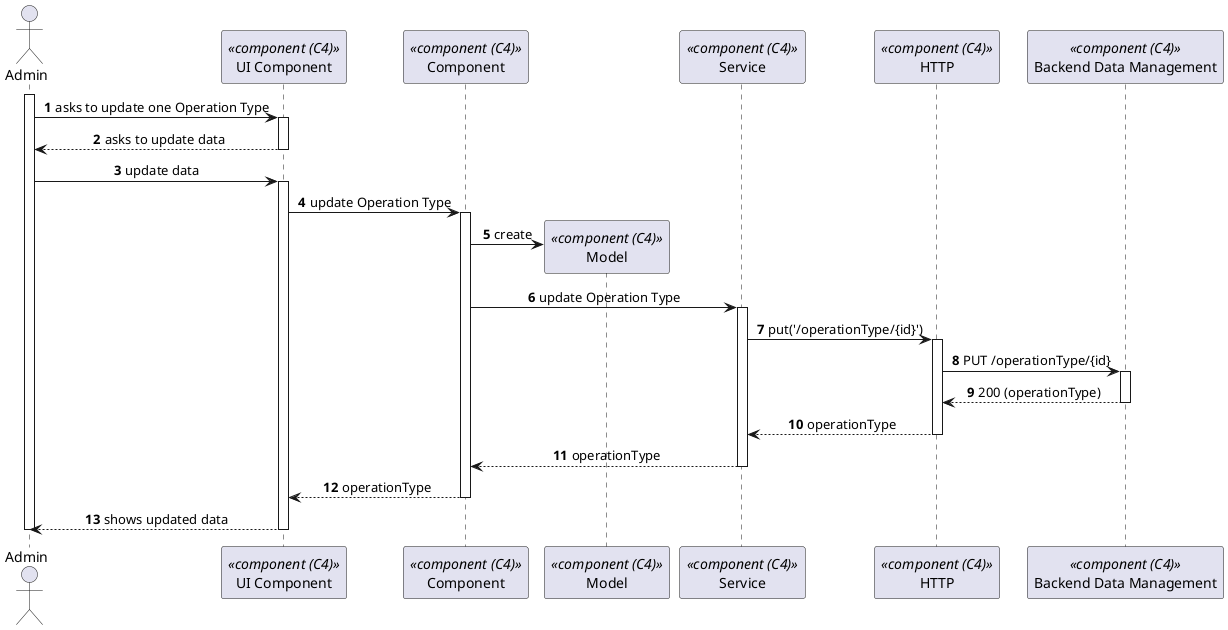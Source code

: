 @startuml process-view
autonumber
skinparam DefaultTextAlignment center

actor Admin as "Admin"
participant ComponentUI as "UI Component" <<component (C4)>>
participant Component as "Component" <<component (C4)>>
participant Model as "Model" <<component (C4)>>
participant Service as "Service" <<component (C4)>>
participant HTTP as "HTTP" <<component (C4)>>

participant BackendDataManagement as "Backend Data Management" <<component (C4)>>

activate Admin

    Admin -> ComponentUI : asks to update one Operation Type
    activate ComponentUI

        ComponentUI --> Admin : asks to update data
    
    deactivate ComponentUI

    Admin -> ComponentUI : update data

    activate ComponentUI

        ComponentUI -> Component : update Operation Type
        activate Component

            Component -> Model** : create

            Component -> Service : update Operation Type
            activate Service

                Service -> HTTP : put('/operationType/{id}')

                activate HTTP
                    HTTP -> BackendDataManagement : PUT /operationType/{id}
                    activate BackendDataManagement
                        BackendDataManagement --> HTTP : 200 (operationType)
                    deactivate BackendDataManagement
                    
                    HTTP --> Service : operationType

                deactivate HTTP

                Service --> Component : operationType
            deactivate Service

            Component --> ComponentUI : operationType
        deactivate Component

    Admin <-- ComponentUI : shows updated data
    deactivate ComponentUI

deactivate Admin

@enduml